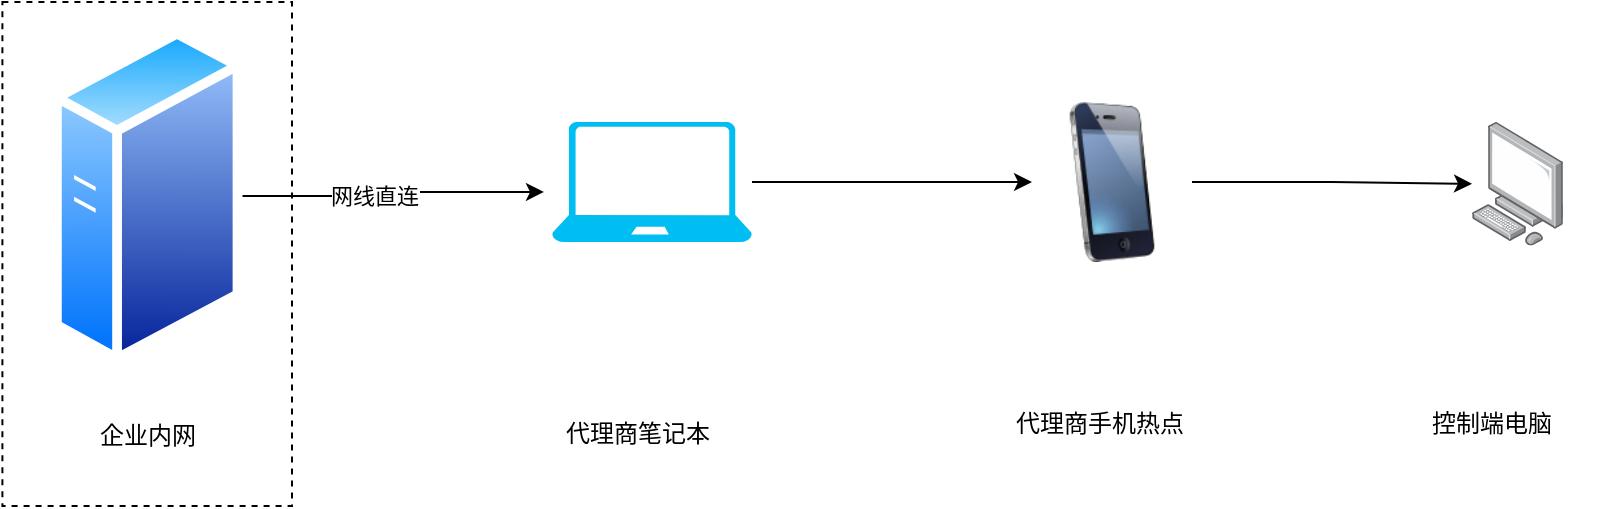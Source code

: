 <mxfile version="21.3.7" type="github">
  <diagram name="第 1 页" id="CxVxzb0iaTSqbLYkik6z">
    <mxGraphModel dx="1155" dy="672" grid="1" gridSize="10" guides="1" tooltips="1" connect="1" arrows="1" fold="1" page="1" pageScale="1" pageWidth="827" pageHeight="1169" math="0" shadow="0">
      <root>
        <mxCell id="0" />
        <mxCell id="1" parent="0" />
        <mxCell id="cbcBL6zEBUgKpcWp-2m0-11" value="" style="rounded=0;whiteSpace=wrap;html=1;dashed=1;strokeColor=default;fillColor=none;" vertex="1" parent="1">
          <mxGeometry x="5.2" y="288" width="144.8" height="252" as="geometry" />
        </mxCell>
        <mxCell id="cbcBL6zEBUgKpcWp-2m0-4" style="edgeStyle=orthogonalEdgeStyle;rounded=0;orthogonalLoop=1;jettySize=auto;html=1;entryX=-0.04;entryY=0.583;entryDx=0;entryDy=0;entryPerimeter=0;" edge="1" parent="1" source="cbcBL6zEBUgKpcWp-2m0-1" target="cbcBL6zEBUgKpcWp-2m0-3">
          <mxGeometry relative="1" as="geometry" />
        </mxCell>
        <mxCell id="cbcBL6zEBUgKpcWp-2m0-5" value="网线直连" style="edgeLabel;html=1;align=center;verticalAlign=middle;resizable=0;points=[];" vertex="1" connectable="0" parent="cbcBL6zEBUgKpcWp-2m0-4">
          <mxGeometry x="-0.22" y="-4" relative="1" as="geometry">
            <mxPoint x="6" y="-4" as="offset" />
          </mxGeometry>
        </mxCell>
        <mxCell id="cbcBL6zEBUgKpcWp-2m0-1" value="" style="image;aspect=fixed;perimeter=ellipsePerimeter;html=1;align=center;shadow=0;dashed=0;spacingTop=3;image=img/lib/active_directory/generic_server.svg;" vertex="1" parent="1">
          <mxGeometry x="30" y="300" width="95.2" height="170" as="geometry" />
        </mxCell>
        <mxCell id="cbcBL6zEBUgKpcWp-2m0-8" style="edgeStyle=orthogonalEdgeStyle;rounded=0;orthogonalLoop=1;jettySize=auto;html=1;" edge="1" parent="1" source="cbcBL6zEBUgKpcWp-2m0-3" target="cbcBL6zEBUgKpcWp-2m0-7">
          <mxGeometry relative="1" as="geometry" />
        </mxCell>
        <mxCell id="cbcBL6zEBUgKpcWp-2m0-3" value="" style="verticalLabelPosition=bottom;html=1;verticalAlign=top;align=center;strokeColor=none;fillColor=#00BEF2;shape=mxgraph.azure.laptop;pointerEvents=1;" vertex="1" parent="1">
          <mxGeometry x="280" y="348" width="100" height="60" as="geometry" />
        </mxCell>
        <mxCell id="cbcBL6zEBUgKpcWp-2m0-10" style="edgeStyle=orthogonalEdgeStyle;rounded=0;orthogonalLoop=1;jettySize=auto;html=1;" edge="1" parent="1" source="cbcBL6zEBUgKpcWp-2m0-7" target="cbcBL6zEBUgKpcWp-2m0-9">
          <mxGeometry relative="1" as="geometry" />
        </mxCell>
        <mxCell id="cbcBL6zEBUgKpcWp-2m0-7" value="" style="image;html=1;image=img/lib/clip_art/telecommunication/iPhone_128x128.png" vertex="1" parent="1">
          <mxGeometry x="520" y="338" width="80" height="80" as="geometry" />
        </mxCell>
        <mxCell id="cbcBL6zEBUgKpcWp-2m0-9" value="" style="image;points=[];aspect=fixed;html=1;align=center;shadow=0;dashed=0;image=img/lib/allied_telesis/computer_and_terminals/Personal_Computer.svg;" vertex="1" parent="1">
          <mxGeometry x="740" y="348" width="45.6" height="61.8" as="geometry" />
        </mxCell>
        <mxCell id="cbcBL6zEBUgKpcWp-2m0-12" value="企业内网" style="text;html=1;strokeColor=none;fillColor=none;align=center;verticalAlign=middle;whiteSpace=wrap;rounded=0;" vertex="1" parent="1">
          <mxGeometry x="47.6" y="490" width="60" height="30" as="geometry" />
        </mxCell>
        <mxCell id="cbcBL6zEBUgKpcWp-2m0-13" value="代理商笔记本" style="text;whiteSpace=wrap;html=1;" vertex="1" parent="1">
          <mxGeometry x="285" y="490" width="90" height="40" as="geometry" />
        </mxCell>
        <mxCell id="cbcBL6zEBUgKpcWp-2m0-14" value="代理商手机热点" style="text;whiteSpace=wrap;html=1;" vertex="1" parent="1">
          <mxGeometry x="510" y="485" width="90" height="40" as="geometry" />
        </mxCell>
        <mxCell id="cbcBL6zEBUgKpcWp-2m0-15" value="控制端电脑" style="text;whiteSpace=wrap;html=1;" vertex="1" parent="1">
          <mxGeometry x="717.8" y="485" width="90" height="40" as="geometry" />
        </mxCell>
      </root>
    </mxGraphModel>
  </diagram>
</mxfile>
